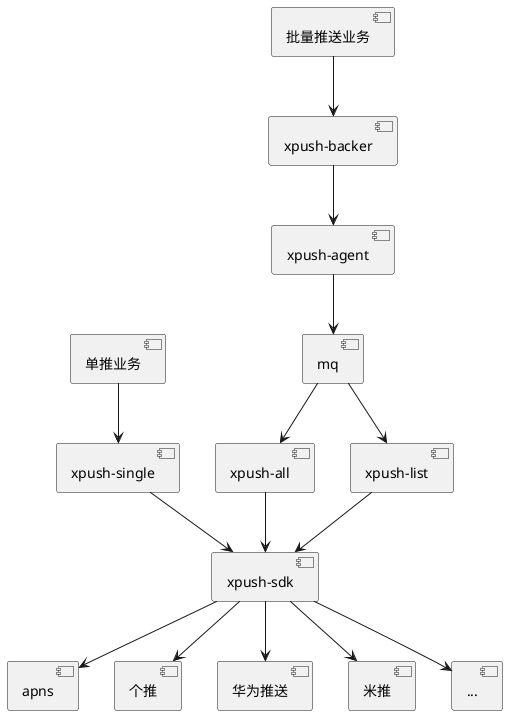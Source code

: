 @startuml
[单推业务]-->[xpush-single]
[批量推送业务]-->[xpush-backer]
[xpush-backer]-->[xpush-agent]
[xpush-agent]-->[mq]
[mq]-->[xpush-list]
[mq]->[xpush-all]

[xpush-single]-->[xpush-sdk]
[xpush-list]-->[xpush-sdk]
[xpush-all]-->[xpush-sdk]
[xpush-sdk]-->[apns]
[xpush-sdk]-->[个推]
[xpush-sdk]-->[华为推送]
[xpush-sdk]-->[米推]
[xpush-sdk]-->[...]
@enduml
